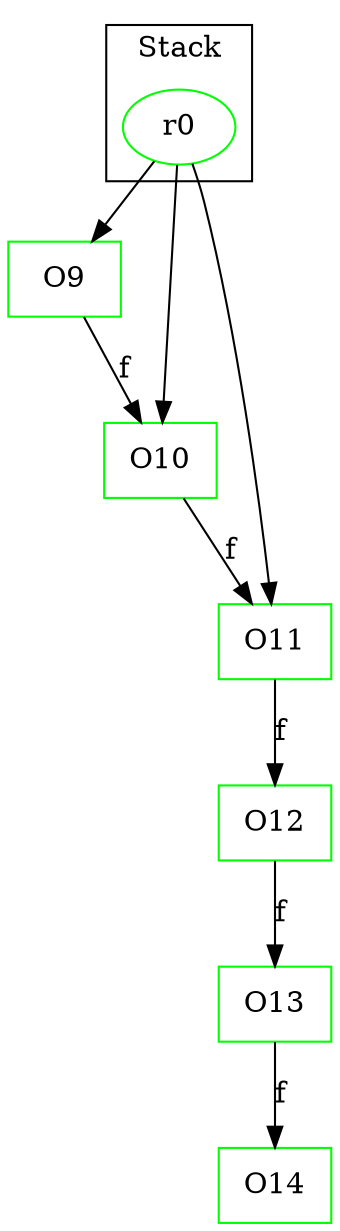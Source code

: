 digraph sample {
  rankDir="LR";
  subgraph cluster_0 {
    label="Stack"
    "r0"; 
  }
  "r0" -> { O9 O11 O10 };
  O13[shape=box];
  O12[shape=box];
  O14[shape=box];
  O9[shape=box];
  O11[shape=box];
  O10[shape=box];
  O13 -> O14[label="f", weight="0.2"]
  O12 -> O13[label="f", weight="0.2"]
  O9 -> O10[label="f", weight="0.2"]
  O11 -> O12[label="f", weight="0.2"]
  O10 -> O11[label="f", weight="0.2"]
  O13[color="green"];
  O12[color="green"];
  O14[color="green"];
  "r0"[color="green"];
  O9[color="green"];
  O11[color="green"];
  O10[color="green"];
}
